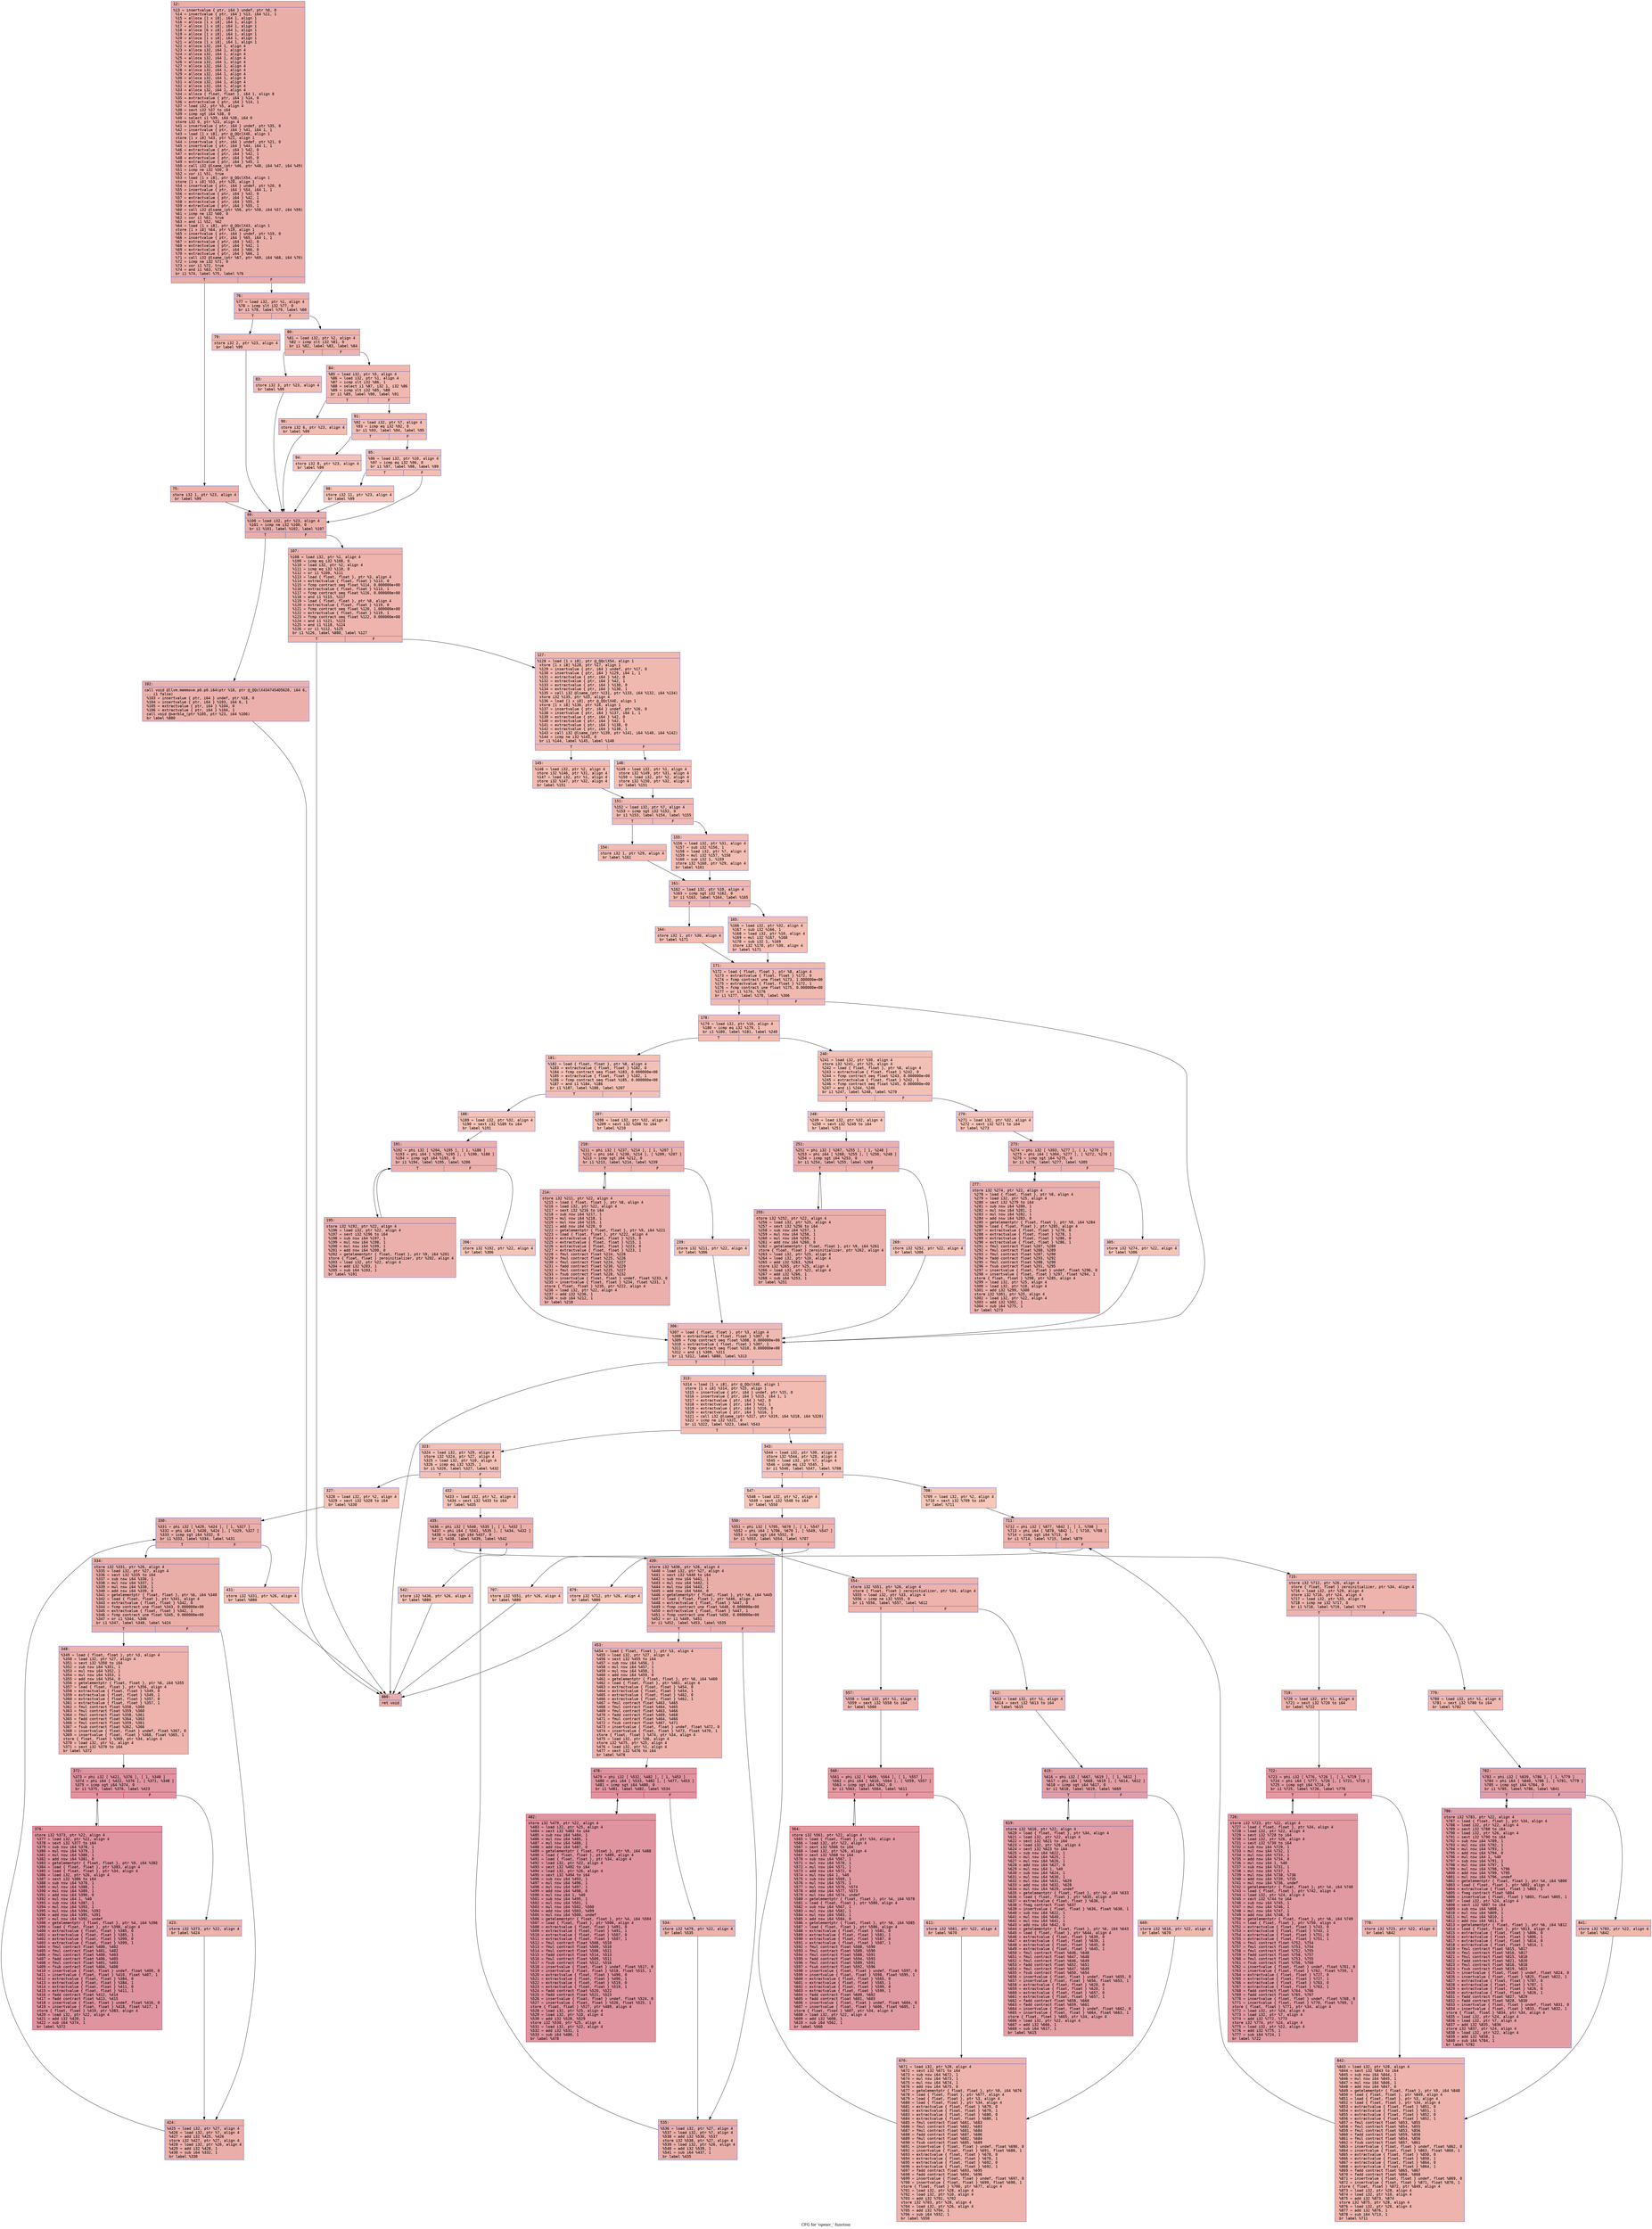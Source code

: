 digraph "CFG for 'cgemv_' function" {
	label="CFG for 'cgemv_' function";

	Node0x55ee0fafea40 [shape=record,color="#3d50c3ff", style=filled, fillcolor="#d0473d70" fontname="Courier",label="{12:\l|  %13 = insertvalue \{ ptr, i64 \} undef, ptr %0, 0\l  %14 = insertvalue \{ ptr, i64 \} %13, i64 %11, 1\l  %15 = alloca [1 x i8], i64 1, align 1\l  %16 = alloca [1 x i8], i64 1, align 1\l  %17 = alloca [1 x i8], i64 1, align 1\l  %18 = alloca [6 x i8], i64 1, align 1\l  %19 = alloca [1 x i8], i64 1, align 1\l  %20 = alloca [1 x i8], i64 1, align 1\l  %21 = alloca [1 x i8], i64 1, align 1\l  %22 = alloca i32, i64 1, align 4\l  %23 = alloca i32, i64 1, align 4\l  %24 = alloca i32, i64 1, align 4\l  %25 = alloca i32, i64 1, align 4\l  %26 = alloca i32, i64 1, align 4\l  %27 = alloca i32, i64 1, align 4\l  %28 = alloca i32, i64 1, align 4\l  %29 = alloca i32, i64 1, align 4\l  %30 = alloca i32, i64 1, align 4\l  %31 = alloca i32, i64 1, align 4\l  %32 = alloca i32, i64 1, align 4\l  %33 = alloca i32, i64 1, align 4\l  %34 = alloca \{ float, float \}, i64 1, align 8\l  %35 = extractvalue \{ ptr, i64 \} %14, 0\l  %36 = extractvalue \{ ptr, i64 \} %14, 1\l  %37 = load i32, ptr %5, align 4\l  %38 = sext i32 %37 to i64\l  %39 = icmp sgt i64 %38, 0\l  %40 = select i1 %39, i64 %38, i64 0\l  store i32 0, ptr %23, align 4\l  %41 = insertvalue \{ ptr, i64 \} undef, ptr %35, 0\l  %42 = insertvalue \{ ptr, i64 \} %41, i64 1, 1\l  %43 = load [1 x i8], ptr @_QQclX4E, align 1\l  store [1 x i8] %43, ptr %21, align 1\l  %44 = insertvalue \{ ptr, i64 \} undef, ptr %21, 0\l  %45 = insertvalue \{ ptr, i64 \} %44, i64 1, 1\l  %46 = extractvalue \{ ptr, i64 \} %42, 0\l  %47 = extractvalue \{ ptr, i64 \} %42, 1\l  %48 = extractvalue \{ ptr, i64 \} %45, 0\l  %49 = extractvalue \{ ptr, i64 \} %45, 1\l  %50 = call i32 @lsame_(ptr %46, ptr %48, i64 %47, i64 %49)\l  %51 = icmp ne i32 %50, 0\l  %52 = xor i1 %51, true\l  %53 = load [1 x i8], ptr @_QQclX54, align 1\l  store [1 x i8] %53, ptr %20, align 1\l  %54 = insertvalue \{ ptr, i64 \} undef, ptr %20, 0\l  %55 = insertvalue \{ ptr, i64 \} %54, i64 1, 1\l  %56 = extractvalue \{ ptr, i64 \} %42, 0\l  %57 = extractvalue \{ ptr, i64 \} %42, 1\l  %58 = extractvalue \{ ptr, i64 \} %55, 0\l  %59 = extractvalue \{ ptr, i64 \} %55, 1\l  %60 = call i32 @lsame_(ptr %56, ptr %58, i64 %57, i64 %59)\l  %61 = icmp ne i32 %60, 0\l  %62 = xor i1 %61, true\l  %63 = and i1 %52, %62\l  %64 = load [1 x i8], ptr @_QQclX43, align 1\l  store [1 x i8] %64, ptr %19, align 1\l  %65 = insertvalue \{ ptr, i64 \} undef, ptr %19, 0\l  %66 = insertvalue \{ ptr, i64 \} %65, i64 1, 1\l  %67 = extractvalue \{ ptr, i64 \} %42, 0\l  %68 = extractvalue \{ ptr, i64 \} %42, 1\l  %69 = extractvalue \{ ptr, i64 \} %66, 0\l  %70 = extractvalue \{ ptr, i64 \} %66, 1\l  %71 = call i32 @lsame_(ptr %67, ptr %69, i64 %68, i64 %70)\l  %72 = icmp ne i32 %71, 0\l  %73 = xor i1 %72, true\l  %74 = and i1 %63, %73\l  br i1 %74, label %75, label %76\l|{<s0>T|<s1>F}}"];
	Node0x55ee0fafea40:s0 -> Node0x55ee0fb01870[tooltip="12 -> 75\nProbability 50.00%" ];
	Node0x55ee0fafea40:s1 -> Node0x55ee0fb018c0[tooltip="12 -> 76\nProbability 50.00%" ];
	Node0x55ee0fb01870 [shape=record,color="#3d50c3ff", style=filled, fillcolor="#d6524470" fontname="Courier",label="{75:\l|  store i32 1, ptr %23, align 4\l  br label %99\l}"];
	Node0x55ee0fb01870 -> Node0x55ee0fb01a60[tooltip="75 -> 99\nProbability 100.00%" ];
	Node0x55ee0fb018c0 [shape=record,color="#3d50c3ff", style=filled, fillcolor="#d6524470" fontname="Courier",label="{76:\l|  %77 = load i32, ptr %1, align 4\l  %78 = icmp slt i32 %77, 0\l  br i1 %78, label %79, label %80\l|{<s0>T|<s1>F}}"];
	Node0x55ee0fb018c0:s0 -> Node0x55ee0fb01c30[tooltip="76 -> 79\nProbability 37.50%" ];
	Node0x55ee0fb018c0:s1 -> Node0x55ee0fb01c80[tooltip="76 -> 80\nProbability 62.50%" ];
	Node0x55ee0fb01c30 [shape=record,color="#3d50c3ff", style=filled, fillcolor="#de614d70" fontname="Courier",label="{79:\l|  store i32 2, ptr %23, align 4\l  br label %99\l}"];
	Node0x55ee0fb01c30 -> Node0x55ee0fb01a60[tooltip="79 -> 99\nProbability 100.00%" ];
	Node0x55ee0fb01c80 [shape=record,color="#3d50c3ff", style=filled, fillcolor="#d8564670" fontname="Courier",label="{80:\l|  %81 = load i32, ptr %2, align 4\l  %82 = icmp slt i32 %81, 0\l  br i1 %82, label %83, label %84\l|{<s0>T|<s1>F}}"];
	Node0x55ee0fb01c80:s0 -> Node0x55ee0fb01fa0[tooltip="80 -> 83\nProbability 37.50%" ];
	Node0x55ee0fb01c80:s1 -> Node0x55ee0fb01ff0[tooltip="80 -> 84\nProbability 62.50%" ];
	Node0x55ee0fb01fa0 [shape=record,color="#3d50c3ff", style=filled, fillcolor="#e1675170" fontname="Courier",label="{83:\l|  store i32 3, ptr %23, align 4\l  br label %99\l}"];
	Node0x55ee0fb01fa0 -> Node0x55ee0fb01a60[tooltip="83 -> 99\nProbability 100.00%" ];
	Node0x55ee0fb01ff0 [shape=record,color="#3d50c3ff", style=filled, fillcolor="#dc5d4a70" fontname="Courier",label="{84:\l|  %85 = load i32, ptr %5, align 4\l  %86 = load i32, ptr %1, align 4\l  %87 = icmp slt i32 %86, 1\l  %88 = select i1 %87, i32 1, i32 %86\l  %89 = icmp slt i32 %85, %88\l  br i1 %89, label %90, label %91\l|{<s0>T|<s1>F}}"];
	Node0x55ee0fb01ff0:s0 -> Node0x55ee0fb024d0[tooltip="84 -> 90\nProbability 50.00%" ];
	Node0x55ee0fb01ff0:s1 -> Node0x55ee0fb02520[tooltip="84 -> 91\nProbability 50.00%" ];
	Node0x55ee0fb024d0 [shape=record,color="#3d50c3ff", style=filled, fillcolor="#e1675170" fontname="Courier",label="{90:\l|  store i32 6, ptr %23, align 4\l  br label %99\l}"];
	Node0x55ee0fb024d0 -> Node0x55ee0fb01a60[tooltip="90 -> 99\nProbability 100.00%" ];
	Node0x55ee0fb02520 [shape=record,color="#3d50c3ff", style=filled, fillcolor="#e1675170" fontname="Courier",label="{91:\l|  %92 = load i32, ptr %7, align 4\l  %93 = icmp eq i32 %92, 0\l  br i1 %93, label %94, label %95\l|{<s0>T|<s1>F}}"];
	Node0x55ee0fb02520:s0 -> Node0x55ee0fb02840[tooltip="91 -> 94\nProbability 37.50%" ];
	Node0x55ee0fb02520:s1 -> Node0x55ee0fb02890[tooltip="91 -> 95\nProbability 62.50%" ];
	Node0x55ee0fb02840 [shape=record,color="#3d50c3ff", style=filled, fillcolor="#e8765c70" fontname="Courier",label="{94:\l|  store i32 8, ptr %23, align 4\l  br label %99\l}"];
	Node0x55ee0fb02840 -> Node0x55ee0fb01a60[tooltip="94 -> 99\nProbability 100.00%" ];
	Node0x55ee0fb02890 [shape=record,color="#3d50c3ff", style=filled, fillcolor="#e36c5570" fontname="Courier",label="{95:\l|  %96 = load i32, ptr %10, align 4\l  %97 = icmp eq i32 %96, 0\l  br i1 %97, label %98, label %99\l|{<s0>T|<s1>F}}"];
	Node0x55ee0fb02890:s0 -> Node0x55ee0faffe60[tooltip="95 -> 98\nProbability 37.50%" ];
	Node0x55ee0fb02890:s1 -> Node0x55ee0fb01a60[tooltip="95 -> 99\nProbability 62.50%" ];
	Node0x55ee0faffe60 [shape=record,color="#3d50c3ff", style=filled, fillcolor="#e97a5f70" fontname="Courier",label="{98:\l|  store i32 11, ptr %23, align 4\l  br label %99\l}"];
	Node0x55ee0faffe60 -> Node0x55ee0fb01a60[tooltip="98 -> 99\nProbability 100.00%" ];
	Node0x55ee0fb01a60 [shape=record,color="#3d50c3ff", style=filled, fillcolor="#d0473d70" fontname="Courier",label="{99:\l|  %100 = load i32, ptr %23, align 4\l  %101 = icmp ne i32 %100, 0\l  br i1 %101, label %102, label %107\l|{<s0>T|<s1>F}}"];
	Node0x55ee0fb01a60:s0 -> Node0x55ee0fb00180[tooltip="99 -> 102\nProbability 62.50%" ];
	Node0x55ee0fb01a60:s1 -> Node0x55ee0fb001d0[tooltip="99 -> 107\nProbability 37.50%" ];
	Node0x55ee0fb00180 [shape=record,color="#3d50c3ff", style=filled, fillcolor="#d24b4070" fontname="Courier",label="{102:\l|  call void @llvm.memmove.p0.p0.i64(ptr %18, ptr @_QQclX4347454D5620, i64 6,\l... i1 false)\l  %103 = insertvalue \{ ptr, i64 \} undef, ptr %18, 0\l  %104 = insertvalue \{ ptr, i64 \} %103, i64 6, 1\l  %105 = extractvalue \{ ptr, i64 \} %104, 0\l  %106 = extractvalue \{ ptr, i64 \} %104, 1\l  call void @xerbla_(ptr %105, ptr %23, i64 %106)\l  br label %880\l}"];
	Node0x55ee0fb00180 -> Node0x55ee0fb03c40[tooltip="102 -> 880\nProbability 100.00%" ];
	Node0x55ee0fb001d0 [shape=record,color="#3d50c3ff", style=filled, fillcolor="#d8564670" fontname="Courier",label="{107:\l|  %108 = load i32, ptr %1, align 4\l  %109 = icmp eq i32 %108, 0\l  %110 = load i32, ptr %2, align 4\l  %111 = icmp eq i32 %110, 0\l  %112 = or i1 %109, %111\l  %113 = load \{ float, float \}, ptr %3, align 4\l  %114 = extractvalue \{ float, float \} %113, 0\l  %115 = fcmp contract oeq float %114, 0.000000e+00\l  %116 = extractvalue \{ float, float \} %113, 1\l  %117 = fcmp contract oeq float %116, 0.000000e+00\l  %118 = and i1 %115, %117\l  %119 = load \{ float, float \}, ptr %8, align 4\l  %120 = extractvalue \{ float, float \} %119, 0\l  %121 = fcmp contract oeq float %120, 1.000000e+00\l  %122 = extractvalue \{ float, float \} %119, 1\l  %123 = fcmp contract oeq float %122, 0.000000e+00\l  %124 = and i1 %121, %123\l  %125 = and i1 %118, %124\l  %126 = or i1 %112, %125\l  br i1 %126, label %880, label %127\l|{<s0>T|<s1>F}}"];
	Node0x55ee0fb001d0:s0 -> Node0x55ee0fb03c40[tooltip="107 -> 880\nProbability 50.00%" ];
	Node0x55ee0fb001d0:s1 -> Node0x55ee0fb04770[tooltip="107 -> 127\nProbability 50.00%" ];
	Node0x55ee0fb04770 [shape=record,color="#3d50c3ff", style=filled, fillcolor="#de614d70" fontname="Courier",label="{127:\l|  %128 = load [1 x i8], ptr @_QQclX54, align 1\l  store [1 x i8] %128, ptr %17, align 1\l  %129 = insertvalue \{ ptr, i64 \} undef, ptr %17, 0\l  %130 = insertvalue \{ ptr, i64 \} %129, i64 1, 1\l  %131 = extractvalue \{ ptr, i64 \} %42, 0\l  %132 = extractvalue \{ ptr, i64 \} %42, 1\l  %133 = extractvalue \{ ptr, i64 \} %130, 0\l  %134 = extractvalue \{ ptr, i64 \} %130, 1\l  %135 = call i32 @lsame_(ptr %131, ptr %133, i64 %132, i64 %134)\l  store i32 %135, ptr %33, align 4\l  %136 = load [1 x i8], ptr @_QQclX4E, align 1\l  store [1 x i8] %136, ptr %16, align 1\l  %137 = insertvalue \{ ptr, i64 \} undef, ptr %16, 0\l  %138 = insertvalue \{ ptr, i64 \} %137, i64 1, 1\l  %139 = extractvalue \{ ptr, i64 \} %42, 0\l  %140 = extractvalue \{ ptr, i64 \} %42, 1\l  %141 = extractvalue \{ ptr, i64 \} %138, 0\l  %142 = extractvalue \{ ptr, i64 \} %138, 1\l  %143 = call i32 @lsame_(ptr %139, ptr %141, i64 %140, i64 %142)\l  %144 = icmp ne i32 %143, 0\l  br i1 %144, label %145, label %148\l|{<s0>T|<s1>F}}"];
	Node0x55ee0fb04770:s0 -> Node0x55ee0fb055c0[tooltip="127 -> 145\nProbability 62.50%" ];
	Node0x55ee0fb04770:s1 -> Node0x55ee0fb05610[tooltip="127 -> 148\nProbability 37.50%" ];
	Node0x55ee0fb055c0 [shape=record,color="#3d50c3ff", style=filled, fillcolor="#e1675170" fontname="Courier",label="{145:\l|  %146 = load i32, ptr %2, align 4\l  store i32 %146, ptr %31, align 4\l  %147 = load i32, ptr %1, align 4\l  store i32 %147, ptr %32, align 4\l  br label %151\l}"];
	Node0x55ee0fb055c0 -> Node0x55ee0fb05950[tooltip="145 -> 151\nProbability 100.00%" ];
	Node0x55ee0fb05610 [shape=record,color="#3d50c3ff", style=filled, fillcolor="#e36c5570" fontname="Courier",label="{148:\l|  %149 = load i32, ptr %1, align 4\l  store i32 %149, ptr %31, align 4\l  %150 = load i32, ptr %2, align 4\l  store i32 %150, ptr %32, align 4\l  br label %151\l}"];
	Node0x55ee0fb05610 -> Node0x55ee0fb05950[tooltip="148 -> 151\nProbability 100.00%" ];
	Node0x55ee0fb05950 [shape=record,color="#3d50c3ff", style=filled, fillcolor="#de614d70" fontname="Courier",label="{151:\l|  %152 = load i32, ptr %7, align 4\l  %153 = icmp sgt i32 %152, 0\l  br i1 %153, label %154, label %155\l|{<s0>T|<s1>F}}"];
	Node0x55ee0fb05950:s0 -> Node0x55ee0fb05dd0[tooltip="151 -> 154\nProbability 62.50%" ];
	Node0x55ee0fb05950:s1 -> Node0x55ee0fb05e20[tooltip="151 -> 155\nProbability 37.50%" ];
	Node0x55ee0fb05dd0 [shape=record,color="#3d50c3ff", style=filled, fillcolor="#e1675170" fontname="Courier",label="{154:\l|  store i32 1, ptr %29, align 4\l  br label %161\l}"];
	Node0x55ee0fb05dd0 -> Node0x55ee0fb05fc0[tooltip="154 -> 161\nProbability 100.00%" ];
	Node0x55ee0fb05e20 [shape=record,color="#3d50c3ff", style=filled, fillcolor="#e36c5570" fontname="Courier",label="{155:\l|  %156 = load i32, ptr %31, align 4\l  %157 = sub i32 %156, 1\l  %158 = load i32, ptr %7, align 4\l  %159 = mul i32 %157, %158\l  %160 = sub i32 1, %159\l  store i32 %160, ptr %29, align 4\l  br label %161\l}"];
	Node0x55ee0fb05e20 -> Node0x55ee0fb05fc0[tooltip="155 -> 161\nProbability 100.00%" ];
	Node0x55ee0fb05fc0 [shape=record,color="#3d50c3ff", style=filled, fillcolor="#de614d70" fontname="Courier",label="{161:\l|  %162 = load i32, ptr %10, align 4\l  %163 = icmp sgt i32 %162, 0\l  br i1 %163, label %164, label %165\l|{<s0>T|<s1>F}}"];
	Node0x55ee0fb05fc0:s0 -> Node0x55ee0fb06550[tooltip="161 -> 164\nProbability 62.50%" ];
	Node0x55ee0fb05fc0:s1 -> Node0x55ee0fb065a0[tooltip="161 -> 165\nProbability 37.50%" ];
	Node0x55ee0fb06550 [shape=record,color="#3d50c3ff", style=filled, fillcolor="#e1675170" fontname="Courier",label="{164:\l|  store i32 1, ptr %30, align 4\l  br label %171\l}"];
	Node0x55ee0fb06550 -> Node0x55ee0fb06740[tooltip="164 -> 171\nProbability 100.00%" ];
	Node0x55ee0fb065a0 [shape=record,color="#3d50c3ff", style=filled, fillcolor="#e36c5570" fontname="Courier",label="{165:\l|  %166 = load i32, ptr %32, align 4\l  %167 = sub i32 %166, 1\l  %168 = load i32, ptr %10, align 4\l  %169 = mul i32 %167, %168\l  %170 = sub i32 1, %169\l  store i32 %170, ptr %30, align 4\l  br label %171\l}"];
	Node0x55ee0fb065a0 -> Node0x55ee0fb06740[tooltip="165 -> 171\nProbability 100.00%" ];
	Node0x55ee0fb06740 [shape=record,color="#3d50c3ff", style=filled, fillcolor="#de614d70" fontname="Courier",label="{171:\l|  %172 = load \{ float, float \}, ptr %8, align 4\l  %173 = extractvalue \{ float, float \} %172, 0\l  %174 = fcmp contract une float %173, 1.000000e+00\l  %175 = extractvalue \{ float, float \} %172, 1\l  %176 = fcmp contract une float %175, 0.000000e+00\l  %177 = or i1 %174, %176\l  br i1 %177, label %178, label %306\l|{<s0>T|<s1>F}}"];
	Node0x55ee0fb06740:s0 -> Node0x55ee0fb06f10[tooltip="171 -> 178\nProbability 50.00%" ];
	Node0x55ee0fb06740:s1 -> Node0x55ee0fb06f60[tooltip="171 -> 306\nProbability 50.00%" ];
	Node0x55ee0fb06f10 [shape=record,color="#3d50c3ff", style=filled, fillcolor="#e1675170" fontname="Courier",label="{178:\l|  %179 = load i32, ptr %10, align 4\l  %180 = icmp eq i32 %179, 1\l  br i1 %180, label %181, label %240\l|{<s0>T|<s1>F}}"];
	Node0x55ee0fb06f10:s0 -> Node0x55ee0fb07170[tooltip="178 -> 181\nProbability 50.00%" ];
	Node0x55ee0fb06f10:s1 -> Node0x55ee0fb071c0[tooltip="178 -> 240\nProbability 50.00%" ];
	Node0x55ee0fb07170 [shape=record,color="#3d50c3ff", style=filled, fillcolor="#e5705870" fontname="Courier",label="{181:\l|  %182 = load \{ float, float \}, ptr %8, align 4\l  %183 = extractvalue \{ float, float \} %182, 0\l  %184 = fcmp contract oeq float %183, 0.000000e+00\l  %185 = extractvalue \{ float, float \} %182, 1\l  %186 = fcmp contract oeq float %185, 0.000000e+00\l  %187 = and i1 %184, %186\l  br i1 %187, label %188, label %207\l|{<s0>T|<s1>F}}"];
	Node0x55ee0fb07170:s0 -> Node0x55ee0fb07610[tooltip="181 -> 188\nProbability 50.00%" ];
	Node0x55ee0fb07170:s1 -> Node0x55ee0fb07660[tooltip="181 -> 207\nProbability 50.00%" ];
	Node0x55ee0fb07610 [shape=record,color="#3d50c3ff", style=filled, fillcolor="#e97a5f70" fontname="Courier",label="{188:\l|  %189 = load i32, ptr %32, align 4\l  %190 = sext i32 %189 to i64\l  br label %191\l}"];
	Node0x55ee0fb07610 -> Node0x55ee0fb07850[tooltip="188 -> 191\nProbability 100.00%" ];
	Node0x55ee0fb07850 [shape=record,color="#3d50c3ff", style=filled, fillcolor="#d24b4070" fontname="Courier",label="{191:\l|  %192 = phi i32 [ %204, %195 ], [ 1, %188 ]\l  %193 = phi i64 [ %205, %195 ], [ %190, %188 ]\l  %194 = icmp sgt i64 %193, 0\l  br i1 %194, label %195, label %206\l|{<s0>T|<s1>F}}"];
	Node0x55ee0fb07850:s0 -> Node0x55ee0fb02aa0[tooltip="191 -> 195\nProbability 96.88%" ];
	Node0x55ee0fb07850:s1 -> Node0x55ee0fb02d00[tooltip="191 -> 206\nProbability 3.12%" ];
	Node0x55ee0fb02aa0 [shape=record,color="#3d50c3ff", style=filled, fillcolor="#d24b4070" fontname="Courier",label="{195:\l|  store i32 %192, ptr %22, align 4\l  %196 = load i32, ptr %22, align 4\l  %197 = sext i32 %196 to i64\l  %198 = sub nsw i64 %197, 1\l  %199 = mul nsw i64 %198, 1\l  %200 = mul nsw i64 %199, 1\l  %201 = add nsw i64 %200, 0\l  %202 = getelementptr \{ float, float \}, ptr %9, i64 %201\l  store \{ float, float \} zeroinitializer, ptr %202, align 4\l  %203 = load i32, ptr %22, align 4\l  %204 = add i32 %203, 1\l  %205 = sub i64 %193, 1\l  br label %191\l}"];
	Node0x55ee0fb02aa0 -> Node0x55ee0fb07850[tooltip="195 -> 191\nProbability 100.00%" ];
	Node0x55ee0fb02d00 [shape=record,color="#3d50c3ff", style=filled, fillcolor="#e97a5f70" fontname="Courier",label="{206:\l|  store i32 %192, ptr %22, align 4\l  br label %306\l}"];
	Node0x55ee0fb02d00 -> Node0x55ee0fb06f60[tooltip="206 -> 306\nProbability 100.00%" ];
	Node0x55ee0fb07660 [shape=record,color="#3d50c3ff", style=filled, fillcolor="#e97a5f70" fontname="Courier",label="{207:\l|  %208 = load i32, ptr %32, align 4\l  %209 = sext i32 %208 to i64\l  br label %210\l}"];
	Node0x55ee0fb07660 -> Node0x55ee0fb03720[tooltip="207 -> 210\nProbability 100.00%" ];
	Node0x55ee0fb03720 [shape=record,color="#3d50c3ff", style=filled, fillcolor="#d24b4070" fontname="Courier",label="{210:\l|  %211 = phi i32 [ %237, %214 ], [ 1, %207 ]\l  %212 = phi i64 [ %238, %214 ], [ %209, %207 ]\l  %213 = icmp sgt i64 %212, 0\l  br i1 %213, label %214, label %239\l|{<s0>T|<s1>F}}"];
	Node0x55ee0fb03720:s0 -> Node0x55ee0fb037e0[tooltip="210 -> 214\nProbability 96.88%" ];
	Node0x55ee0fb03720:s1 -> Node0x55ee0fb03a40[tooltip="210 -> 239\nProbability 3.12%" ];
	Node0x55ee0fb037e0 [shape=record,color="#3d50c3ff", style=filled, fillcolor="#d24b4070" fontname="Courier",label="{214:\l|  store i32 %211, ptr %22, align 4\l  %215 = load \{ float, float \}, ptr %8, align 4\l  %216 = load i32, ptr %22, align 4\l  %217 = sext i32 %216 to i64\l  %218 = sub nsw i64 %217, 1\l  %219 = mul nsw i64 %218, 1\l  %220 = mul nsw i64 %219, 1\l  %221 = add nsw i64 %220, 0\l  %222 = getelementptr \{ float, float \}, ptr %9, i64 %221\l  %223 = load \{ float, float \}, ptr %222, align 4\l  %224 = extractvalue \{ float, float \} %215, 0\l  %225 = extractvalue \{ float, float \} %215, 1\l  %226 = extractvalue \{ float, float \} %223, 0\l  %227 = extractvalue \{ float, float \} %223, 1\l  %228 = fmul contract float %224, %226\l  %229 = fmul contract float %225, %226\l  %230 = fmul contract float %224, %227\l  %231 = fadd contract float %230, %229\l  %232 = fmul contract float %225, %227\l  %233 = fsub contract float %228, %232\l  %234 = insertvalue \{ float, float \} undef, float %233, 0\l  %235 = insertvalue \{ float, float \} %234, float %231, 1\l  store \{ float, float \} %235, ptr %222, align 4\l  %236 = load i32, ptr %22, align 4\l  %237 = add i32 %236, 1\l  %238 = sub i64 %212, 1\l  br label %210\l}"];
	Node0x55ee0fb037e0 -> Node0x55ee0fb03720[tooltip="214 -> 210\nProbability 100.00%" ];
	Node0x55ee0fb03a40 [shape=record,color="#3d50c3ff", style=filled, fillcolor="#e97a5f70" fontname="Courier",label="{239:\l|  store i32 %211, ptr %22, align 4\l  br label %306\l}"];
	Node0x55ee0fb03a40 -> Node0x55ee0fb06f60[tooltip="239 -> 306\nProbability 100.00%" ];
	Node0x55ee0fb071c0 [shape=record,color="#3d50c3ff", style=filled, fillcolor="#e5705870" fontname="Courier",label="{240:\l|  %241 = load i32, ptr %30, align 4\l  store i32 %241, ptr %25, align 4\l  %242 = load \{ float, float \}, ptr %8, align 4\l  %243 = extractvalue \{ float, float \} %242, 0\l  %244 = fcmp contract oeq float %243, 0.000000e+00\l  %245 = extractvalue \{ float, float \} %242, 1\l  %246 = fcmp contract oeq float %245, 0.000000e+00\l  %247 = and i1 %244, %246\l  br i1 %247, label %248, label %270\l|{<s0>T|<s1>F}}"];
	Node0x55ee0fb071c0:s0 -> Node0x55ee0fb0ae70[tooltip="240 -> 248\nProbability 50.00%" ];
	Node0x55ee0fb071c0:s1 -> Node0x55ee0fb0aec0[tooltip="240 -> 270\nProbability 50.00%" ];
	Node0x55ee0fb0ae70 [shape=record,color="#3d50c3ff", style=filled, fillcolor="#e97a5f70" fontname="Courier",label="{248:\l|  %249 = load i32, ptr %32, align 4\l  %250 = sext i32 %249 to i64\l  br label %251\l}"];
	Node0x55ee0fb0ae70 -> Node0x55ee0fb0b0b0[tooltip="248 -> 251\nProbability 100.00%" ];
	Node0x55ee0fb0b0b0 [shape=record,color="#3d50c3ff", style=filled, fillcolor="#d24b4070" fontname="Courier",label="{251:\l|  %252 = phi i32 [ %267, %255 ], [ 1, %248 ]\l  %253 = phi i64 [ %268, %255 ], [ %250, %248 ]\l  %254 = icmp sgt i64 %253, 0\l  br i1 %254, label %255, label %269\l|{<s0>T|<s1>F}}"];
	Node0x55ee0fb0b0b0:s0 -> Node0x55ee0fb0b170[tooltip="251 -> 255\nProbability 96.88%" ];
	Node0x55ee0fb0b0b0:s1 -> Node0x55ee0fb0b3d0[tooltip="251 -> 269\nProbability 3.12%" ];
	Node0x55ee0fb0b170 [shape=record,color="#3d50c3ff", style=filled, fillcolor="#d24b4070" fontname="Courier",label="{255:\l|  store i32 %252, ptr %22, align 4\l  %256 = load i32, ptr %25, align 4\l  %257 = sext i32 %256 to i64\l  %258 = sub nsw i64 %257, 1\l  %259 = mul nsw i64 %258, 1\l  %260 = mul nsw i64 %259, 1\l  %261 = add nsw i64 %260, 0\l  %262 = getelementptr \{ float, float \}, ptr %9, i64 %261\l  store \{ float, float \} zeroinitializer, ptr %262, align 4\l  %263 = load i32, ptr %25, align 4\l  %264 = load i32, ptr %10, align 4\l  %265 = add i32 %263, %264\l  store i32 %265, ptr %25, align 4\l  %266 = load i32, ptr %22, align 4\l  %267 = add i32 %266, 1\l  %268 = sub i64 %253, 1\l  br label %251\l}"];
	Node0x55ee0fb0b170 -> Node0x55ee0fb0b0b0[tooltip="255 -> 251\nProbability 100.00%" ];
	Node0x55ee0fb0b3d0 [shape=record,color="#3d50c3ff", style=filled, fillcolor="#e97a5f70" fontname="Courier",label="{269:\l|  store i32 %252, ptr %22, align 4\l  br label %306\l}"];
	Node0x55ee0fb0b3d0 -> Node0x55ee0fb06f60[tooltip="269 -> 306\nProbability 100.00%" ];
	Node0x55ee0fb0aec0 [shape=record,color="#3d50c3ff", style=filled, fillcolor="#e97a5f70" fontname="Courier",label="{270:\l|  %271 = load i32, ptr %32, align 4\l  %272 = sext i32 %271 to i64\l  br label %273\l}"];
	Node0x55ee0fb0aec0 -> Node0x55ee0fb0c020[tooltip="270 -> 273\nProbability 100.00%" ];
	Node0x55ee0fb0c020 [shape=record,color="#3d50c3ff", style=filled, fillcolor="#d24b4070" fontname="Courier",label="{273:\l|  %274 = phi i32 [ %303, %277 ], [ 1, %270 ]\l  %275 = phi i64 [ %304, %277 ], [ %272, %270 ]\l  %276 = icmp sgt i64 %275, 0\l  br i1 %276, label %277, label %305\l|{<s0>T|<s1>F}}"];
	Node0x55ee0fb0c020:s0 -> Node0x55ee0fb0c0e0[tooltip="273 -> 277\nProbability 96.88%" ];
	Node0x55ee0fb0c020:s1 -> Node0x55ee0fb0c340[tooltip="273 -> 305\nProbability 3.12%" ];
	Node0x55ee0fb0c0e0 [shape=record,color="#3d50c3ff", style=filled, fillcolor="#d24b4070" fontname="Courier",label="{277:\l|  store i32 %274, ptr %22, align 4\l  %278 = load \{ float, float \}, ptr %8, align 4\l  %279 = load i32, ptr %25, align 4\l  %280 = sext i32 %279 to i64\l  %281 = sub nsw i64 %280, 1\l  %282 = mul nsw i64 %281, 1\l  %283 = mul nsw i64 %282, 1\l  %284 = add nsw i64 %283, 0\l  %285 = getelementptr \{ float, float \}, ptr %9, i64 %284\l  %286 = load \{ float, float \}, ptr %285, align 4\l  %287 = extractvalue \{ float, float \} %278, 0\l  %288 = extractvalue \{ float, float \} %278, 1\l  %289 = extractvalue \{ float, float \} %286, 0\l  %290 = extractvalue \{ float, float \} %286, 1\l  %291 = fmul contract float %287, %289\l  %292 = fmul contract float %288, %289\l  %293 = fmul contract float %287, %290\l  %294 = fadd contract float %293, %292\l  %295 = fmul contract float %288, %290\l  %296 = fsub contract float %291, %295\l  %297 = insertvalue \{ float, float \} undef, float %296, 0\l  %298 = insertvalue \{ float, float \} %297, float %294, 1\l  store \{ float, float \} %298, ptr %285, align 4\l  %299 = load i32, ptr %25, align 4\l  %300 = load i32, ptr %10, align 4\l  %301 = add i32 %299, %300\l  store i32 %301, ptr %25, align 4\l  %302 = load i32, ptr %22, align 4\l  %303 = add i32 %302, 1\l  %304 = sub i64 %275, 1\l  br label %273\l}"];
	Node0x55ee0fb0c0e0 -> Node0x55ee0fb0c020[tooltip="277 -> 273\nProbability 100.00%" ];
	Node0x55ee0fb0c340 [shape=record,color="#3d50c3ff", style=filled, fillcolor="#e97a5f70" fontname="Courier",label="{305:\l|  store i32 %274, ptr %22, align 4\l  br label %306\l}"];
	Node0x55ee0fb0c340 -> Node0x55ee0fb06f60[tooltip="305 -> 306\nProbability 100.00%" ];
	Node0x55ee0fb06f60 [shape=record,color="#3d50c3ff", style=filled, fillcolor="#de614d70" fontname="Courier",label="{306:\l|  %307 = load \{ float, float \}, ptr %3, align 4\l  %308 = extractvalue \{ float, float \} %307, 0\l  %309 = fcmp contract oeq float %308, 0.000000e+00\l  %310 = extractvalue \{ float, float \} %307, 1\l  %311 = fcmp contract oeq float %310, 0.000000e+00\l  %312 = and i1 %309, %311\l  br i1 %312, label %880, label %313\l|{<s0>T|<s1>F}}"];
	Node0x55ee0fb06f60:s0 -> Node0x55ee0fb03c40[tooltip="306 -> 880\nProbability 50.00%" ];
	Node0x55ee0fb06f60:s1 -> Node0x55ee0fb0d9f0[tooltip="306 -> 313\nProbability 50.00%" ];
	Node0x55ee0fb0d9f0 [shape=record,color="#3d50c3ff", style=filled, fillcolor="#e1675170" fontname="Courier",label="{313:\l|  %314 = load [1 x i8], ptr @_QQclX4E, align 1\l  store [1 x i8] %314, ptr %15, align 1\l  %315 = insertvalue \{ ptr, i64 \} undef, ptr %15, 0\l  %316 = insertvalue \{ ptr, i64 \} %315, i64 1, 1\l  %317 = extractvalue \{ ptr, i64 \} %42, 0\l  %318 = extractvalue \{ ptr, i64 \} %42, 1\l  %319 = extractvalue \{ ptr, i64 \} %316, 0\l  %320 = extractvalue \{ ptr, i64 \} %316, 1\l  %321 = call i32 @lsame_(ptr %317, ptr %319, i64 %318, i64 %320)\l  %322 = icmp ne i32 %321, 0\l  br i1 %322, label %323, label %543\l|{<s0>T|<s1>F}}"];
	Node0x55ee0fb0d9f0:s0 -> Node0x55ee0fb0e190[tooltip="313 -> 323\nProbability 62.50%" ];
	Node0x55ee0fb0d9f0:s1 -> Node0x55ee0fb0e1e0[tooltip="313 -> 543\nProbability 37.50%" ];
	Node0x55ee0fb0e190 [shape=record,color="#3d50c3ff", style=filled, fillcolor="#e5705870" fontname="Courier",label="{323:\l|  %324 = load i32, ptr %29, align 4\l  store i32 %324, ptr %27, align 4\l  %325 = load i32, ptr %10, align 4\l  %326 = icmp eq i32 %325, 1\l  br i1 %326, label %327, label %432\l|{<s0>T|<s1>F}}"];
	Node0x55ee0fb0e190:s0 -> Node0x55ee0fb0e510[tooltip="323 -> 327\nProbability 50.00%" ];
	Node0x55ee0fb0e190:s1 -> Node0x55ee0fb0e560[tooltip="323 -> 432\nProbability 50.00%" ];
	Node0x55ee0fb0e510 [shape=record,color="#3d50c3ff", style=filled, fillcolor="#e8765c70" fontname="Courier",label="{327:\l|  %328 = load i32, ptr %2, align 4\l  %329 = sext i32 %328 to i64\l  br label %330\l}"];
	Node0x55ee0fb0e510 -> Node0x55ee0fb1a8b0[tooltip="327 -> 330\nProbability 100.00%" ];
	Node0x55ee0fb1a8b0 [shape=record,color="#3d50c3ff", style=filled, fillcolor="#d0473d70" fontname="Courier",label="{330:\l|  %331 = phi i32 [ %429, %424 ], [ 1, %327 ]\l  %332 = phi i64 [ %430, %424 ], [ %329, %327 ]\l  %333 = icmp sgt i64 %332, 0\l  br i1 %333, label %334, label %431\l|{<s0>T|<s1>F}}"];
	Node0x55ee0fb1a8b0:s0 -> Node0x55ee0fb1abd0[tooltip="330 -> 334\nProbability 96.88%" ];
	Node0x55ee0fb1a8b0:s1 -> Node0x55ee0fb1ac20[tooltip="330 -> 431\nProbability 3.12%" ];
	Node0x55ee0fb1abd0 [shape=record,color="#3d50c3ff", style=filled, fillcolor="#d0473d70" fontname="Courier",label="{334:\l|  store i32 %331, ptr %26, align 4\l  %335 = load i32, ptr %27, align 4\l  %336 = sext i32 %335 to i64\l  %337 = sub nsw i64 %336, 1\l  %338 = mul nsw i64 %337, 1\l  %339 = mul nsw i64 %338, 1\l  %340 = add nsw i64 %339, 0\l  %341 = getelementptr \{ float, float \}, ptr %6, i64 %340\l  %342 = load \{ float, float \}, ptr %341, align 4\l  %343 = extractvalue \{ float, float \} %342, 0\l  %344 = fcmp contract une float %343, 0.000000e+00\l  %345 = extractvalue \{ float, float \} %342, 1\l  %346 = fcmp contract une float %345, 0.000000e+00\l  %347 = or i1 %344, %346\l  br i1 %347, label %348, label %424\l|{<s0>T|<s1>F}}"];
	Node0x55ee0fb1abd0:s0 -> Node0x55ee0fb1b4e0[tooltip="334 -> 348\nProbability 50.00%" ];
	Node0x55ee0fb1abd0:s1 -> Node0x55ee0fb1a970[tooltip="334 -> 424\nProbability 50.00%" ];
	Node0x55ee0fb1b4e0 [shape=record,color="#3d50c3ff", style=filled, fillcolor="#d6524470" fontname="Courier",label="{348:\l|  %349 = load \{ float, float \}, ptr %3, align 4\l  %350 = load i32, ptr %27, align 4\l  %351 = sext i32 %350 to i64\l  %352 = sub nsw i64 %351, 1\l  %353 = mul nsw i64 %352, 1\l  %354 = mul nsw i64 %353, 1\l  %355 = add nsw i64 %354, 0\l  %356 = getelementptr \{ float, float \}, ptr %6, i64 %355\l  %357 = load \{ float, float \}, ptr %356, align 4\l  %358 = extractvalue \{ float, float \} %349, 0\l  %359 = extractvalue \{ float, float \} %349, 1\l  %360 = extractvalue \{ float, float \} %357, 0\l  %361 = extractvalue \{ float, float \} %357, 1\l  %362 = fmul contract float %358, %360\l  %363 = fmul contract float %359, %360\l  %364 = fmul contract float %358, %361\l  %365 = fadd contract float %364, %363\l  %366 = fmul contract float %359, %361\l  %367 = fsub contract float %362, %366\l  %368 = insertvalue \{ float, float \} undef, float %367, 0\l  %369 = insertvalue \{ float, float \} %368, float %365, 1\l  store \{ float, float \} %369, ptr %34, align 4\l  %370 = load i32, ptr %1, align 4\l  %371 = sext i32 %370 to i64\l  br label %372\l}"];
	Node0x55ee0fb1b4e0 -> Node0x55ee0fb1c340[tooltip="348 -> 372\nProbability 100.00%" ];
	Node0x55ee0fb1c340 [shape=record,color="#b70d28ff", style=filled, fillcolor="#b70d2870" fontname="Courier",label="{372:\l|  %373 = phi i32 [ %421, %376 ], [ 1, %348 ]\l  %374 = phi i64 [ %422, %376 ], [ %371, %348 ]\l  %375 = icmp sgt i64 %374, 0\l  br i1 %375, label %376, label %423\l|{<s0>T|<s1>F}}"];
	Node0x55ee0fb1c340:s0 -> Node0x55ee0fb1c400[tooltip="372 -> 376\nProbability 96.88%" ];
	Node0x55ee0fb1c340:s1 -> Node0x55ee0fb1c690[tooltip="372 -> 423\nProbability 3.12%" ];
	Node0x55ee0fb1c400 [shape=record,color="#b70d28ff", style=filled, fillcolor="#b70d2870" fontname="Courier",label="{376:\l|  store i32 %373, ptr %22, align 4\l  %377 = load i32, ptr %22, align 4\l  %378 = sext i32 %377 to i64\l  %379 = sub nsw i64 %378, 1\l  %380 = mul nsw i64 %379, 1\l  %381 = mul nsw i64 %380, 1\l  %382 = add nsw i64 %381, 0\l  %383 = getelementptr \{ float, float \}, ptr %9, i64 %382\l  %384 = load \{ float, float \}, ptr %383, align 4\l  %385 = load \{ float, float \}, ptr %34, align 4\l  %386 = load i32, ptr %26, align 4\l  %387 = sext i32 %386 to i64\l  %388 = sub nsw i64 %378, 1\l  %389 = mul nsw i64 %388, 1\l  %390 = mul nsw i64 %389, 1\l  %391 = add nsw i64 %390, 0\l  %392 = mul nsw i64 1, %40\l  %393 = sub nsw i64 %387, 1\l  %394 = mul nsw i64 %393, 1\l  %395 = mul nsw i64 %394, %392\l  %396 = add nsw i64 %395, %391\l  %397 = mul nsw i64 %392, undef\l  %398 = getelementptr \{ float, float \}, ptr %4, i64 %396\l  %399 = load \{ float, float \}, ptr %398, align 4\l  %400 = extractvalue \{ float, float \} %385, 0\l  %401 = extractvalue \{ float, float \} %385, 1\l  %402 = extractvalue \{ float, float \} %399, 0\l  %403 = extractvalue \{ float, float \} %399, 1\l  %404 = fmul contract float %400, %402\l  %405 = fmul contract float %401, %402\l  %406 = fmul contract float %400, %403\l  %407 = fadd contract float %406, %405\l  %408 = fmul contract float %401, %403\l  %409 = fsub contract float %404, %408\l  %410 = insertvalue \{ float, float \} undef, float %409, 0\l  %411 = insertvalue \{ float, float \} %410, float %407, 1\l  %412 = extractvalue \{ float, float \} %384, 0\l  %413 = extractvalue \{ float, float \} %384, 1\l  %414 = extractvalue \{ float, float \} %411, 0\l  %415 = extractvalue \{ float, float \} %411, 1\l  %416 = fadd contract float %412, %414\l  %417 = fadd contract float %413, %415\l  %418 = insertvalue \{ float, float \} undef, float %416, 0\l  %419 = insertvalue \{ float, float \} %418, float %417, 1\l  store \{ float, float \} %419, ptr %383, align 4\l  %420 = load i32, ptr %22, align 4\l  %421 = add i32 %420, 1\l  %422 = sub i64 %374, 1\l  br label %372\l}"];
	Node0x55ee0fb1c400 -> Node0x55ee0fb1c340[tooltip="376 -> 372\nProbability 100.00%" ];
	Node0x55ee0fb1c690 [shape=record,color="#3d50c3ff", style=filled, fillcolor="#d6524470" fontname="Courier",label="{423:\l|  store i32 %373, ptr %22, align 4\l  br label %424\l}"];
	Node0x55ee0fb1c690 -> Node0x55ee0fb1a970[tooltip="423 -> 424\nProbability 100.00%" ];
	Node0x55ee0fb1a970 [shape=record,color="#3d50c3ff", style=filled, fillcolor="#d0473d70" fontname="Courier",label="{424:\l|  %425 = load i32, ptr %27, align 4\l  %426 = load i32, ptr %7, align 4\l  %427 = add i32 %425, %426\l  store i32 %427, ptr %27, align 4\l  %428 = load i32, ptr %26, align 4\l  %429 = add i32 %428, 1\l  %430 = sub i64 %332, 1\l  br label %330\l}"];
	Node0x55ee0fb1a970 -> Node0x55ee0fb1a8b0[tooltip="424 -> 330\nProbability 100.00%" ];
	Node0x55ee0fb1ac20 [shape=record,color="#3d50c3ff", style=filled, fillcolor="#e8765c70" fontname="Courier",label="{431:\l|  store i32 %331, ptr %26, align 4\l  br label %880\l}"];
	Node0x55ee0fb1ac20 -> Node0x55ee0fb03c40[tooltip="431 -> 880\nProbability 100.00%" ];
	Node0x55ee0fb0e560 [shape=record,color="#3d50c3ff", style=filled, fillcolor="#e8765c70" fontname="Courier",label="{432:\l|  %433 = load i32, ptr %2, align 4\l  %434 = sext i32 %433 to i64\l  br label %435\l}"];
	Node0x55ee0fb0e560 -> Node0x55ee0fb09780[tooltip="432 -> 435\nProbability 100.00%" ];
	Node0x55ee0fb09780 [shape=record,color="#3d50c3ff", style=filled, fillcolor="#d0473d70" fontname="Courier",label="{435:\l|  %436 = phi i32 [ %540, %535 ], [ 1, %432 ]\l  %437 = phi i64 [ %541, %535 ], [ %434, %432 ]\l  %438 = icmp sgt i64 %437, 0\l  br i1 %438, label %439, label %542\l|{<s0>T|<s1>F}}"];
	Node0x55ee0fb09780:s0 -> Node0x55ee0fb20dc0[tooltip="435 -> 439\nProbability 96.88%" ];
	Node0x55ee0fb09780:s1 -> Node0x55ee0fb20e10[tooltip="435 -> 542\nProbability 3.12%" ];
	Node0x55ee0fb20dc0 [shape=record,color="#3d50c3ff", style=filled, fillcolor="#d0473d70" fontname="Courier",label="{439:\l|  store i32 %436, ptr %26, align 4\l  %440 = load i32, ptr %27, align 4\l  %441 = sext i32 %440 to i64\l  %442 = sub nsw i64 %441, 1\l  %443 = mul nsw i64 %442, 1\l  %444 = mul nsw i64 %443, 1\l  %445 = add nsw i64 %444, 0\l  %446 = getelementptr \{ float, float \}, ptr %6, i64 %445\l  %447 = load \{ float, float \}, ptr %446, align 4\l  %448 = extractvalue \{ float, float \} %447, 0\l  %449 = fcmp contract une float %448, 0.000000e+00\l  %450 = extractvalue \{ float, float \} %447, 1\l  %451 = fcmp contract une float %450, 0.000000e+00\l  %452 = or i1 %449, %451\l  br i1 %452, label %453, label %535\l|{<s0>T|<s1>F}}"];
	Node0x55ee0fb20dc0:s0 -> Node0x55ee0fb216d0[tooltip="439 -> 453\nProbability 50.00%" ];
	Node0x55ee0fb20dc0:s1 -> Node0x55ee0fb09840[tooltip="439 -> 535\nProbability 50.00%" ];
	Node0x55ee0fb216d0 [shape=record,color="#3d50c3ff", style=filled, fillcolor="#d6524470" fontname="Courier",label="{453:\l|  %454 = load \{ float, float \}, ptr %3, align 4\l  %455 = load i32, ptr %27, align 4\l  %456 = sext i32 %455 to i64\l  %457 = sub nsw i64 %456, 1\l  %458 = mul nsw i64 %457, 1\l  %459 = mul nsw i64 %458, 1\l  %460 = add nsw i64 %459, 0\l  %461 = getelementptr \{ float, float \}, ptr %6, i64 %460\l  %462 = load \{ float, float \}, ptr %461, align 4\l  %463 = extractvalue \{ float, float \} %454, 0\l  %464 = extractvalue \{ float, float \} %454, 1\l  %465 = extractvalue \{ float, float \} %462, 0\l  %466 = extractvalue \{ float, float \} %462, 1\l  %467 = fmul contract float %463, %465\l  %468 = fmul contract float %464, %465\l  %469 = fmul contract float %463, %466\l  %470 = fadd contract float %469, %468\l  %471 = fmul contract float %464, %466\l  %472 = fsub contract float %467, %471\l  %473 = insertvalue \{ float, float \} undef, float %472, 0\l  %474 = insertvalue \{ float, float \} %473, float %470, 1\l  store \{ float, float \} %474, ptr %34, align 4\l  %475 = load i32, ptr %30, align 4\l  store i32 %475, ptr %25, align 4\l  %476 = load i32, ptr %1, align 4\l  %477 = sext i32 %476 to i64\l  br label %478\l}"];
	Node0x55ee0fb216d0 -> Node0x55ee0fb22650[tooltip="453 -> 478\nProbability 100.00%" ];
	Node0x55ee0fb22650 [shape=record,color="#b70d28ff", style=filled, fillcolor="#b70d2870" fontname="Courier",label="{478:\l|  %479 = phi i32 [ %532, %482 ], [ 1, %453 ]\l  %480 = phi i64 [ %533, %482 ], [ %477, %453 ]\l  %481 = icmp sgt i64 %480, 0\l  br i1 %481, label %482, label %534\l|{<s0>T|<s1>F}}"];
	Node0x55ee0fb22650:s0 -> Node0x55ee0fb22710[tooltip="478 -> 482\nProbability 96.88%" ];
	Node0x55ee0fb22650:s1 -> Node0x55ee0fb22970[tooltip="478 -> 534\nProbability 3.12%" ];
	Node0x55ee0fb22710 [shape=record,color="#b70d28ff", style=filled, fillcolor="#b70d2870" fontname="Courier",label="{482:\l|  store i32 %479, ptr %22, align 4\l  %483 = load i32, ptr %25, align 4\l  %484 = sext i32 %483 to i64\l  %485 = sub nsw i64 %484, 1\l  %486 = mul nsw i64 %485, 1\l  %487 = mul nsw i64 %486, 1\l  %488 = add nsw i64 %487, 0\l  %489 = getelementptr \{ float, float \}, ptr %9, i64 %488\l  %490 = load \{ float, float \}, ptr %489, align 4\l  %491 = load \{ float, float \}, ptr %34, align 4\l  %492 = load i32, ptr %22, align 4\l  %493 = sext i32 %492 to i64\l  %494 = load i32, ptr %26, align 4\l  %495 = sext i32 %494 to i64\l  %496 = sub nsw i64 %493, 1\l  %497 = mul nsw i64 %496, 1\l  %498 = mul nsw i64 %497, 1\l  %499 = add nsw i64 %498, 0\l  %500 = mul nsw i64 1, %40\l  %501 = sub nsw i64 %495, 1\l  %502 = mul nsw i64 %501, 1\l  %503 = mul nsw i64 %502, %500\l  %504 = add nsw i64 %503, %499\l  %505 = mul nsw i64 %500, undef\l  %506 = getelementptr \{ float, float \}, ptr %4, i64 %504\l  %507 = load \{ float, float \}, ptr %506, align 4\l  %508 = extractvalue \{ float, float \} %491, 0\l  %509 = extractvalue \{ float, float \} %491, 1\l  %510 = extractvalue \{ float, float \} %507, 0\l  %511 = extractvalue \{ float, float \} %507, 1\l  %512 = fmul contract float %508, %510\l  %513 = fmul contract float %509, %510\l  %514 = fmul contract float %508, %511\l  %515 = fadd contract float %514, %513\l  %516 = fmul contract float %509, %511\l  %517 = fsub contract float %512, %516\l  %518 = insertvalue \{ float, float \} undef, float %517, 0\l  %519 = insertvalue \{ float, float \} %518, float %515, 1\l  %520 = extractvalue \{ float, float \} %490, 0\l  %521 = extractvalue \{ float, float \} %490, 1\l  %522 = extractvalue \{ float, float \} %519, 0\l  %523 = extractvalue \{ float, float \} %519, 1\l  %524 = fadd contract float %520, %522\l  %525 = fadd contract float %521, %523\l  %526 = insertvalue \{ float, float \} undef, float %524, 0\l  %527 = insertvalue \{ float, float \} %526, float %525, 1\l  store \{ float, float \} %527, ptr %489, align 4\l  %528 = load i32, ptr %25, align 4\l  %529 = load i32, ptr %10, align 4\l  %530 = add i32 %528, %529\l  store i32 %530, ptr %25, align 4\l  %531 = load i32, ptr %22, align 4\l  %532 = add i32 %531, 1\l  %533 = sub i64 %480, 1\l  br label %478\l}"];
	Node0x55ee0fb22710 -> Node0x55ee0fb22650[tooltip="482 -> 478\nProbability 100.00%" ];
	Node0x55ee0fb22970 [shape=record,color="#3d50c3ff", style=filled, fillcolor="#d6524470" fontname="Courier",label="{534:\l|  store i32 %479, ptr %22, align 4\l  br label %535\l}"];
	Node0x55ee0fb22970 -> Node0x55ee0fb09840[tooltip="534 -> 535\nProbability 100.00%" ];
	Node0x55ee0fb09840 [shape=record,color="#3d50c3ff", style=filled, fillcolor="#d0473d70" fontname="Courier",label="{535:\l|  %536 = load i32, ptr %27, align 4\l  %537 = load i32, ptr %7, align 4\l  %538 = add i32 %536, %537\l  store i32 %538, ptr %27, align 4\l  %539 = load i32, ptr %26, align 4\l  %540 = add i32 %539, 1\l  %541 = sub i64 %437, 1\l  br label %435\l}"];
	Node0x55ee0fb09840 -> Node0x55ee0fb09780[tooltip="535 -> 435\nProbability 100.00%" ];
	Node0x55ee0fb20e10 [shape=record,color="#3d50c3ff", style=filled, fillcolor="#e8765c70" fontname="Courier",label="{542:\l|  store i32 %436, ptr %26, align 4\l  br label %880\l}"];
	Node0x55ee0fb20e10 -> Node0x55ee0fb03c40[tooltip="542 -> 880\nProbability 100.00%" ];
	Node0x55ee0fb0e1e0 [shape=record,color="#3d50c3ff", style=filled, fillcolor="#e8765c70" fontname="Courier",label="{543:\l|  %544 = load i32, ptr %30, align 4\l  store i32 %544, ptr %28, align 4\l  %545 = load i32, ptr %7, align 4\l  %546 = icmp eq i32 %545, 1\l  br i1 %546, label %547, label %708\l|{<s0>T|<s1>F}}"];
	Node0x55ee0fb0e1e0:s0 -> Node0x55ee0fb251b0[tooltip="543 -> 547\nProbability 50.00%" ];
	Node0x55ee0fb0e1e0:s1 -> Node0x55ee0fb25200[tooltip="543 -> 708\nProbability 50.00%" ];
	Node0x55ee0fb251b0 [shape=record,color="#3d50c3ff", style=filled, fillcolor="#ec7f6370" fontname="Courier",label="{547:\l|  %548 = load i32, ptr %2, align 4\l  %549 = sext i32 %548 to i64\l  br label %550\l}"];
	Node0x55ee0fb251b0 -> Node0x55ee0fb253f0[tooltip="547 -> 550\nProbability 100.00%" ];
	Node0x55ee0fb253f0 [shape=record,color="#3d50c3ff", style=filled, fillcolor="#d6524470" fontname="Courier",label="{550:\l|  %551 = phi i32 [ %705, %670 ], [ 1, %547 ]\l  %552 = phi i64 [ %706, %670 ], [ %549, %547 ]\l  %553 = icmp sgt i64 %552, 0\l  br i1 %553, label %554, label %707\l|{<s0>T|<s1>F}}"];
	Node0x55ee0fb253f0:s0 -> Node0x55ee0fb25710[tooltip="550 -> 554\nProbability 96.88%" ];
	Node0x55ee0fb253f0:s1 -> Node0x55ee0fb25760[tooltip="550 -> 707\nProbability 3.12%" ];
	Node0x55ee0fb25710 [shape=record,color="#3d50c3ff", style=filled, fillcolor="#d6524470" fontname="Courier",label="{554:\l|  store i32 %551, ptr %26, align 4\l  store \{ float, float \} zeroinitializer, ptr %34, align 4\l  %555 = load i32, ptr %33, align 4\l  %556 = icmp ne i32 %555, 0\l  br i1 %556, label %557, label %612\l|{<s0>T|<s1>F}}"];
	Node0x55ee0fb25710:s0 -> Node0x55ee0fb25ab0[tooltip="554 -> 557\nProbability 62.50%" ];
	Node0x55ee0fb25710:s1 -> Node0x55ee0fb25b00[tooltip="554 -> 612\nProbability 37.50%" ];
	Node0x55ee0fb25ab0 [shape=record,color="#3d50c3ff", style=filled, fillcolor="#d8564670" fontname="Courier",label="{557:\l|  %558 = load i32, ptr %1, align 4\l  %559 = sext i32 %558 to i64\l  br label %560\l}"];
	Node0x55ee0fb25ab0 -> Node0x55ee0fb25cf0[tooltip="557 -> 560\nProbability 100.00%" ];
	Node0x55ee0fb25cf0 [shape=record,color="#b70d28ff", style=filled, fillcolor="#bb1b2c70" fontname="Courier",label="{560:\l|  %561 = phi i32 [ %609, %564 ], [ 1, %557 ]\l  %562 = phi i64 [ %610, %564 ], [ %559, %557 ]\l  %563 = icmp sgt i64 %562, 0\l  br i1 %563, label %564, label %611\l|{<s0>T|<s1>F}}"];
	Node0x55ee0fb25cf0:s0 -> Node0x55ee0fb25db0[tooltip="560 -> 564\nProbability 96.88%" ];
	Node0x55ee0fb25cf0:s1 -> Node0x55ee0fb26010[tooltip="560 -> 611\nProbability 3.12%" ];
	Node0x55ee0fb25db0 [shape=record,color="#b70d28ff", style=filled, fillcolor="#bb1b2c70" fontname="Courier",label="{564:\l|  store i32 %561, ptr %22, align 4\l  %565 = load \{ float, float \}, ptr %34, align 4\l  %566 = load i32, ptr %22, align 4\l  %567 = sext i32 %566 to i64\l  %568 = load i32, ptr %26, align 4\l  %569 = sext i32 %568 to i64\l  %570 = sub nsw i64 %567, 1\l  %571 = mul nsw i64 %570, 1\l  %572 = mul nsw i64 %571, 1\l  %573 = add nsw i64 %572, 0\l  %574 = mul nsw i64 1, %40\l  %575 = sub nsw i64 %569, 1\l  %576 = mul nsw i64 %575, 1\l  %577 = mul nsw i64 %576, %574\l  %578 = add nsw i64 %577, %573\l  %579 = mul nsw i64 %574, undef\l  %580 = getelementptr \{ float, float \}, ptr %4, i64 %578\l  %581 = load \{ float, float \}, ptr %580, align 4\l  %582 = sub nsw i64 %567, 1\l  %583 = mul nsw i64 %582, 1\l  %584 = mul nsw i64 %583, 1\l  %585 = add nsw i64 %584, 0\l  %586 = getelementptr \{ float, float \}, ptr %6, i64 %585\l  %587 = load \{ float, float \}, ptr %586, align 4\l  %588 = extractvalue \{ float, float \} %581, 0\l  %589 = extractvalue \{ float, float \} %581, 1\l  %590 = extractvalue \{ float, float \} %587, 0\l  %591 = extractvalue \{ float, float \} %587, 1\l  %592 = fmul contract float %588, %590\l  %593 = fmul contract float %589, %590\l  %594 = fmul contract float %588, %591\l  %595 = fadd contract float %594, %593\l  %596 = fmul contract float %589, %591\l  %597 = fsub contract float %592, %596\l  %598 = insertvalue \{ float, float \} undef, float %597, 0\l  %599 = insertvalue \{ float, float \} %598, float %595, 1\l  %600 = extractvalue \{ float, float \} %565, 0\l  %601 = extractvalue \{ float, float \} %565, 1\l  %602 = extractvalue \{ float, float \} %599, 0\l  %603 = extractvalue \{ float, float \} %599, 1\l  %604 = fadd contract float %600, %602\l  %605 = fadd contract float %601, %603\l  %606 = insertvalue \{ float, float \} undef, float %604, 0\l  %607 = insertvalue \{ float, float \} %606, float %605, 1\l  store \{ float, float \} %607, ptr %34, align 4\l  %608 = load i32, ptr %22, align 4\l  %609 = add i32 %608, 1\l  %610 = sub i64 %562, 1\l  br label %560\l}"];
	Node0x55ee0fb25db0 -> Node0x55ee0fb25cf0[tooltip="564 -> 560\nProbability 100.00%" ];
	Node0x55ee0fb26010 [shape=record,color="#3d50c3ff", style=filled, fillcolor="#d8564670" fontname="Courier",label="{611:\l|  store i32 %561, ptr %22, align 4\l  br label %670\l}"];
	Node0x55ee0fb26010 -> Node0x55ee0fb254b0[tooltip="611 -> 670\nProbability 100.00%" ];
	Node0x55ee0fb25b00 [shape=record,color="#3d50c3ff", style=filled, fillcolor="#dc5d4a70" fontname="Courier",label="{612:\l|  %613 = load i32, ptr %1, align 4\l  %614 = sext i32 %613 to i64\l  br label %615\l}"];
	Node0x55ee0fb25b00 -> Node0x55ee0fb27ea0[tooltip="612 -> 615\nProbability 100.00%" ];
	Node0x55ee0fb27ea0 [shape=record,color="#3d50c3ff", style=filled, fillcolor="#be242e70" fontname="Courier",label="{615:\l|  %616 = phi i32 [ %667, %619 ], [ 1, %612 ]\l  %617 = phi i64 [ %668, %619 ], [ %614, %612 ]\l  %618 = icmp sgt i64 %617, 0\l  br i1 %618, label %619, label %669\l|{<s0>T|<s1>F}}"];
	Node0x55ee0fb27ea0:s0 -> Node0x55ee0fb27f60[tooltip="615 -> 619\nProbability 96.88%" ];
	Node0x55ee0fb27ea0:s1 -> Node0x55ee0fb281c0[tooltip="615 -> 669\nProbability 3.12%" ];
	Node0x55ee0fb27f60 [shape=record,color="#3d50c3ff", style=filled, fillcolor="#be242e70" fontname="Courier",label="{619:\l|  store i32 %616, ptr %22, align 4\l  %620 = load \{ float, float \}, ptr %34, align 4\l  %621 = load i32, ptr %22, align 4\l  %622 = sext i32 %621 to i64\l  %623 = load i32, ptr %26, align 4\l  %624 = sext i32 %623 to i64\l  %625 = sub nsw i64 %622, 1\l  %626 = mul nsw i64 %625, 1\l  %627 = mul nsw i64 %626, 1\l  %628 = add nsw i64 %627, 0\l  %629 = mul nsw i64 1, %40\l  %630 = sub nsw i64 %624, 1\l  %631 = mul nsw i64 %630, 1\l  %632 = mul nsw i64 %631, %629\l  %633 = add nsw i64 %632, %628\l  %634 = mul nsw i64 %629, undef\l  %635 = getelementptr \{ float, float \}, ptr %4, i64 %633\l  %636 = load \{ float, float \}, ptr %635, align 4\l  %637 = extractvalue \{ float, float \} %636, 1\l  %638 = fneg contract float %637\l  %639 = insertvalue \{ float, float \} %636, float %638, 1\l  %640 = sub nsw i64 %622, 1\l  %641 = mul nsw i64 %640, 1\l  %642 = mul nsw i64 %641, 1\l  %643 = add nsw i64 %642, 0\l  %644 = getelementptr \{ float, float \}, ptr %6, i64 %643\l  %645 = load \{ float, float \}, ptr %644, align 4\l  %646 = extractvalue \{ float, float \} %639, 0\l  %647 = extractvalue \{ float, float \} %639, 1\l  %648 = extractvalue \{ float, float \} %645, 0\l  %649 = extractvalue \{ float, float \} %645, 1\l  %650 = fmul contract float %646, %648\l  %651 = fmul contract float %647, %648\l  %652 = fmul contract float %646, %649\l  %653 = fadd contract float %652, %651\l  %654 = fmul contract float %647, %649\l  %655 = fsub contract float %650, %654\l  %656 = insertvalue \{ float, float \} undef, float %655, 0\l  %657 = insertvalue \{ float, float \} %656, float %653, 1\l  %658 = extractvalue \{ float, float \} %620, 0\l  %659 = extractvalue \{ float, float \} %620, 1\l  %660 = extractvalue \{ float, float \} %657, 0\l  %661 = extractvalue \{ float, float \} %657, 1\l  %662 = fadd contract float %658, %660\l  %663 = fadd contract float %659, %661\l  %664 = insertvalue \{ float, float \} undef, float %662, 0\l  %665 = insertvalue \{ float, float \} %664, float %663, 1\l  store \{ float, float \} %665, ptr %34, align 4\l  %666 = load i32, ptr %22, align 4\l  %667 = add i32 %666, 1\l  %668 = sub i64 %617, 1\l  br label %615\l}"];
	Node0x55ee0fb27f60 -> Node0x55ee0fb27ea0[tooltip="619 -> 615\nProbability 100.00%" ];
	Node0x55ee0fb281c0 [shape=record,color="#3d50c3ff", style=filled, fillcolor="#dc5d4a70" fontname="Courier",label="{669:\l|  store i32 %616, ptr %22, align 4\l  br label %670\l}"];
	Node0x55ee0fb281c0 -> Node0x55ee0fb254b0[tooltip="669 -> 670\nProbability 100.00%" ];
	Node0x55ee0fb254b0 [shape=record,color="#3d50c3ff", style=filled, fillcolor="#d6524470" fontname="Courier",label="{670:\l|  %671 = load i32, ptr %28, align 4\l  %672 = sext i32 %671 to i64\l  %673 = sub nsw i64 %672, 1\l  %674 = mul nsw i64 %673, 1\l  %675 = mul nsw i64 %674, 1\l  %676 = add nsw i64 %675, 0\l  %677 = getelementptr \{ float, float \}, ptr %9, i64 %676\l  %678 = load \{ float, float \}, ptr %677, align 4\l  %679 = load \{ float, float \}, ptr %3, align 4\l  %680 = load \{ float, float \}, ptr %34, align 4\l  %681 = extractvalue \{ float, float \} %679, 0\l  %682 = extractvalue \{ float, float \} %679, 1\l  %683 = extractvalue \{ float, float \} %680, 0\l  %684 = extractvalue \{ float, float \} %680, 1\l  %685 = fmul contract float %681, %683\l  %686 = fmul contract float %682, %683\l  %687 = fmul contract float %681, %684\l  %688 = fadd contract float %687, %686\l  %689 = fmul contract float %682, %684\l  %690 = fsub contract float %685, %689\l  %691 = insertvalue \{ float, float \} undef, float %690, 0\l  %692 = insertvalue \{ float, float \} %691, float %688, 1\l  %693 = extractvalue \{ float, float \} %678, 0\l  %694 = extractvalue \{ float, float \} %678, 1\l  %695 = extractvalue \{ float, float \} %692, 0\l  %696 = extractvalue \{ float, float \} %692, 1\l  %697 = fadd contract float %693, %695\l  %698 = fadd contract float %694, %696\l  %699 = insertvalue \{ float, float \} undef, float %697, 0\l  %700 = insertvalue \{ float, float \} %699, float %698, 1\l  store \{ float, float \} %700, ptr %677, align 4\l  %701 = load i32, ptr %28, align 4\l  %702 = load i32, ptr %10, align 4\l  %703 = add i32 %701, %702\l  store i32 %703, ptr %28, align 4\l  %704 = load i32, ptr %26, align 4\l  %705 = add i32 %704, 1\l  %706 = sub i64 %552, 1\l  br label %550\l}"];
	Node0x55ee0fb254b0 -> Node0x55ee0fb253f0[tooltip="670 -> 550\nProbability 100.00%" ];
	Node0x55ee0fb25760 [shape=record,color="#3d50c3ff", style=filled, fillcolor="#ec7f6370" fontname="Courier",label="{707:\l|  store i32 %551, ptr %26, align 4\l  br label %880\l}"];
	Node0x55ee0fb25760 -> Node0x55ee0fb03c40[tooltip="707 -> 880\nProbability 100.00%" ];
	Node0x55ee0fb25200 [shape=record,color="#3d50c3ff", style=filled, fillcolor="#ec7f6370" fontname="Courier",label="{708:\l|  %709 = load i32, ptr %2, align 4\l  %710 = sext i32 %709 to i64\l  br label %711\l}"];
	Node0x55ee0fb25200 -> Node0x55ee0fb2b900[tooltip="708 -> 711\nProbability 100.00%" ];
	Node0x55ee0fb2b900 [shape=record,color="#3d50c3ff", style=filled, fillcolor="#d6524470" fontname="Courier",label="{711:\l|  %712 = phi i32 [ %877, %842 ], [ 1, %708 ]\l  %713 = phi i64 [ %878, %842 ], [ %710, %708 ]\l  %714 = icmp sgt i64 %713, 0\l  br i1 %714, label %715, label %879\l|{<s0>T|<s1>F}}"];
	Node0x55ee0fb2b900:s0 -> Node0x55ee0fb2bc20[tooltip="711 -> 715\nProbability 96.88%" ];
	Node0x55ee0fb2b900:s1 -> Node0x55ee0fb2bc70[tooltip="711 -> 879\nProbability 3.12%" ];
	Node0x55ee0fb2bc20 [shape=record,color="#3d50c3ff", style=filled, fillcolor="#d6524470" fontname="Courier",label="{715:\l|  store i32 %712, ptr %26, align 4\l  store \{ float, float \} zeroinitializer, ptr %34, align 4\l  %716 = load i32, ptr %29, align 4\l  store i32 %716, ptr %24, align 4\l  %717 = load i32, ptr %33, align 4\l  %718 = icmp ne i32 %717, 0\l  br i1 %718, label %719, label %779\l|{<s0>T|<s1>F}}"];
	Node0x55ee0fb2bc20:s0 -> Node0x55ee0fb2c0e0[tooltip="715 -> 719\nProbability 62.50%" ];
	Node0x55ee0fb2bc20:s1 -> Node0x55ee0fb2c130[tooltip="715 -> 779\nProbability 37.50%" ];
	Node0x55ee0fb2c0e0 [shape=record,color="#3d50c3ff", style=filled, fillcolor="#d8564670" fontname="Courier",label="{719:\l|  %720 = load i32, ptr %1, align 4\l  %721 = sext i32 %720 to i64\l  br label %722\l}"];
	Node0x55ee0fb2c0e0 -> Node0x55ee0fb2c320[tooltip="719 -> 722\nProbability 100.00%" ];
	Node0x55ee0fb2c320 [shape=record,color="#b70d28ff", style=filled, fillcolor="#bb1b2c70" fontname="Courier",label="{722:\l|  %723 = phi i32 [ %776, %726 ], [ 1, %719 ]\l  %724 = phi i64 [ %777, %726 ], [ %721, %719 ]\l  %725 = icmp sgt i64 %724, 0\l  br i1 %725, label %726, label %778\l|{<s0>T|<s1>F}}"];
	Node0x55ee0fb2c320:s0 -> Node0x55ee0fb2c3e0[tooltip="722 -> 726\nProbability 96.88%" ];
	Node0x55ee0fb2c320:s1 -> Node0x55ee0fb2c640[tooltip="722 -> 778\nProbability 3.12%" ];
	Node0x55ee0fb2c3e0 [shape=record,color="#b70d28ff", style=filled, fillcolor="#bb1b2c70" fontname="Courier",label="{726:\l|  store i32 %723, ptr %22, align 4\l  %727 = load \{ float, float \}, ptr %34, align 4\l  %728 = load i32, ptr %22, align 4\l  %729 = sext i32 %728 to i64\l  %730 = load i32, ptr %26, align 4\l  %731 = sext i32 %730 to i64\l  %732 = sub nsw i64 %729, 1\l  %733 = mul nsw i64 %732, 1\l  %734 = mul nsw i64 %733, 1\l  %735 = add nsw i64 %734, 0\l  %736 = mul nsw i64 1, %40\l  %737 = sub nsw i64 %731, 1\l  %738 = mul nsw i64 %737, 1\l  %739 = mul nsw i64 %738, %736\l  %740 = add nsw i64 %739, %735\l  %741 = mul nsw i64 %736, undef\l  %742 = getelementptr \{ float, float \}, ptr %4, i64 %740\l  %743 = load \{ float, float \}, ptr %742, align 4\l  %744 = load i32, ptr %24, align 4\l  %745 = sext i32 %744 to i64\l  %746 = sub nsw i64 %745, 1\l  %747 = mul nsw i64 %746, 1\l  %748 = mul nsw i64 %747, 1\l  %749 = add nsw i64 %748, 0\l  %750 = getelementptr \{ float, float \}, ptr %6, i64 %749\l  %751 = load \{ float, float \}, ptr %750, align 4\l  %752 = extractvalue \{ float, float \} %743, 0\l  %753 = extractvalue \{ float, float \} %743, 1\l  %754 = extractvalue \{ float, float \} %751, 0\l  %755 = extractvalue \{ float, float \} %751, 1\l  %756 = fmul contract float %752, %754\l  %757 = fmul contract float %753, %754\l  %758 = fmul contract float %752, %755\l  %759 = fadd contract float %758, %757\l  %760 = fmul contract float %753, %755\l  %761 = fsub contract float %756, %760\l  %762 = insertvalue \{ float, float \} undef, float %761, 0\l  %763 = insertvalue \{ float, float \} %762, float %759, 1\l  %764 = extractvalue \{ float, float \} %727, 0\l  %765 = extractvalue \{ float, float \} %727, 1\l  %766 = extractvalue \{ float, float \} %763, 0\l  %767 = extractvalue \{ float, float \} %763, 1\l  %768 = fadd contract float %764, %766\l  %769 = fadd contract float %765, %767\l  %770 = insertvalue \{ float, float \} undef, float %768, 0\l  %771 = insertvalue \{ float, float \} %770, float %769, 1\l  store \{ float, float \} %771, ptr %34, align 4\l  %772 = load i32, ptr %24, align 4\l  %773 = load i32, ptr %7, align 4\l  %774 = add i32 %772, %773\l  store i32 %774, ptr %24, align 4\l  %775 = load i32, ptr %22, align 4\l  %776 = add i32 %775, 1\l  %777 = sub i64 %724, 1\l  br label %722\l}"];
	Node0x55ee0fb2c3e0 -> Node0x55ee0fb2c320[tooltip="726 -> 722\nProbability 100.00%" ];
	Node0x55ee0fb2c640 [shape=record,color="#3d50c3ff", style=filled, fillcolor="#d8564670" fontname="Courier",label="{778:\l|  store i32 %723, ptr %22, align 4\l  br label %842\l}"];
	Node0x55ee0fb2c640 -> Node0x55ee0fb2b9c0[tooltip="778 -> 842\nProbability 100.00%" ];
	Node0x55ee0fb2c130 [shape=record,color="#3d50c3ff", style=filled, fillcolor="#dc5d4a70" fontname="Courier",label="{779:\l|  %780 = load i32, ptr %1, align 4\l  %781 = sext i32 %780 to i64\l  br label %782\l}"];
	Node0x55ee0fb2c130 -> Node0x55ee0fb1d560[tooltip="779 -> 782\nProbability 100.00%" ];
	Node0x55ee0fb1d560 [shape=record,color="#3d50c3ff", style=filled, fillcolor="#be242e70" fontname="Courier",label="{782:\l|  %783 = phi i32 [ %839, %786 ], [ 1, %779 ]\l  %784 = phi i64 [ %840, %786 ], [ %781, %779 ]\l  %785 = icmp sgt i64 %784, 0\l  br i1 %785, label %786, label %841\l|{<s0>T|<s1>F}}"];
	Node0x55ee0fb1d560:s0 -> Node0x55ee0fb1d620[tooltip="782 -> 786\nProbability 96.88%" ];
	Node0x55ee0fb1d560:s1 -> Node0x55ee0fb1d880[tooltip="782 -> 841\nProbability 3.12%" ];
	Node0x55ee0fb1d620 [shape=record,color="#3d50c3ff", style=filled, fillcolor="#be242e70" fontname="Courier",label="{786:\l|  store i32 %783, ptr %22, align 4\l  %787 = load \{ float, float \}, ptr %34, align 4\l  %788 = load i32, ptr %22, align 4\l  %789 = sext i32 %788 to i64\l  %790 = load i32, ptr %26, align 4\l  %791 = sext i32 %790 to i64\l  %792 = sub nsw i64 %789, 1\l  %793 = mul nsw i64 %792, 1\l  %794 = mul nsw i64 %793, 1\l  %795 = add nsw i64 %794, 0\l  %796 = mul nsw i64 1, %40\l  %797 = sub nsw i64 %791, 1\l  %798 = mul nsw i64 %797, 1\l  %799 = mul nsw i64 %798, %796\l  %800 = add nsw i64 %799, %795\l  %801 = mul nsw i64 %796, undef\l  %802 = getelementptr \{ float, float \}, ptr %4, i64 %800\l  %803 = load \{ float, float \}, ptr %802, align 4\l  %804 = extractvalue \{ float, float \} %803, 1\l  %805 = fneg contract float %804\l  %806 = insertvalue \{ float, float \} %803, float %805, 1\l  %807 = load i32, ptr %24, align 4\l  %808 = sext i32 %807 to i64\l  %809 = sub nsw i64 %808, 1\l  %810 = mul nsw i64 %809, 1\l  %811 = mul nsw i64 %810, 1\l  %812 = add nsw i64 %811, 0\l  %813 = getelementptr \{ float, float \}, ptr %6, i64 %812\l  %814 = load \{ float, float \}, ptr %813, align 4\l  %815 = extractvalue \{ float, float \} %806, 0\l  %816 = extractvalue \{ float, float \} %806, 1\l  %817 = extractvalue \{ float, float \} %814, 0\l  %818 = extractvalue \{ float, float \} %814, 1\l  %819 = fmul contract float %815, %817\l  %820 = fmul contract float %816, %817\l  %821 = fmul contract float %815, %818\l  %822 = fadd contract float %821, %820\l  %823 = fmul contract float %816, %818\l  %824 = fsub contract float %819, %823\l  %825 = insertvalue \{ float, float \} undef, float %824, 0\l  %826 = insertvalue \{ float, float \} %825, float %822, 1\l  %827 = extractvalue \{ float, float \} %787, 0\l  %828 = extractvalue \{ float, float \} %787, 1\l  %829 = extractvalue \{ float, float \} %826, 0\l  %830 = extractvalue \{ float, float \} %826, 1\l  %831 = fadd contract float %827, %829\l  %832 = fadd contract float %828, %830\l  %833 = insertvalue \{ float, float \} undef, float %831, 0\l  %834 = insertvalue \{ float, float \} %833, float %832, 1\l  store \{ float, float \} %834, ptr %34, align 4\l  %835 = load i32, ptr %24, align 4\l  %836 = load i32, ptr %7, align 4\l  %837 = add i32 %835, %836\l  store i32 %837, ptr %24, align 4\l  %838 = load i32, ptr %22, align 4\l  %839 = add i32 %838, 1\l  %840 = sub i64 %784, 1\l  br label %782\l}"];
	Node0x55ee0fb1d620 -> Node0x55ee0fb1d560[tooltip="786 -> 782\nProbability 100.00%" ];
	Node0x55ee0fb1d880 [shape=record,color="#3d50c3ff", style=filled, fillcolor="#dc5d4a70" fontname="Courier",label="{841:\l|  store i32 %783, ptr %22, align 4\l  br label %842\l}"];
	Node0x55ee0fb1d880 -> Node0x55ee0fb2b9c0[tooltip="841 -> 842\nProbability 100.00%" ];
	Node0x55ee0fb2b9c0 [shape=record,color="#3d50c3ff", style=filled, fillcolor="#d6524470" fontname="Courier",label="{842:\l|  %843 = load i32, ptr %28, align 4\l  %844 = sext i32 %843 to i64\l  %845 = sub nsw i64 %844, 1\l  %846 = mul nsw i64 %845, 1\l  %847 = mul nsw i64 %846, 1\l  %848 = add nsw i64 %847, 0\l  %849 = getelementptr \{ float, float \}, ptr %9, i64 %848\l  %850 = load \{ float, float \}, ptr %849, align 4\l  %851 = load \{ float, float \}, ptr %3, align 4\l  %852 = load \{ float, float \}, ptr %34, align 4\l  %853 = extractvalue \{ float, float \} %851, 0\l  %854 = extractvalue \{ float, float \} %851, 1\l  %855 = extractvalue \{ float, float \} %852, 0\l  %856 = extractvalue \{ float, float \} %852, 1\l  %857 = fmul contract float %853, %855\l  %858 = fmul contract float %854, %855\l  %859 = fmul contract float %853, %856\l  %860 = fadd contract float %859, %858\l  %861 = fmul contract float %854, %856\l  %862 = fsub contract float %857, %861\l  %863 = insertvalue \{ float, float \} undef, float %862, 0\l  %864 = insertvalue \{ float, float \} %863, float %860, 1\l  %865 = extractvalue \{ float, float \} %850, 0\l  %866 = extractvalue \{ float, float \} %850, 1\l  %867 = extractvalue \{ float, float \} %864, 0\l  %868 = extractvalue \{ float, float \} %864, 1\l  %869 = fadd contract float %865, %867\l  %870 = fadd contract float %866, %868\l  %871 = insertvalue \{ float, float \} undef, float %869, 0\l  %872 = insertvalue \{ float, float \} %871, float %870, 1\l  store \{ float, float \} %872, ptr %849, align 4\l  %873 = load i32, ptr %28, align 4\l  %874 = load i32, ptr %10, align 4\l  %875 = add i32 %873, %874\l  store i32 %875, ptr %28, align 4\l  %876 = load i32, ptr %26, align 4\l  %877 = add i32 %876, 1\l  %878 = sub i64 %713, 1\l  br label %711\l}"];
	Node0x55ee0fb2b9c0 -> Node0x55ee0fb2b900[tooltip="842 -> 711\nProbability 100.00%" ];
	Node0x55ee0fb2bc70 [shape=record,color="#3d50c3ff", style=filled, fillcolor="#ec7f6370" fontname="Courier",label="{879:\l|  store i32 %712, ptr %26, align 4\l  br label %880\l}"];
	Node0x55ee0fb2bc70 -> Node0x55ee0fb03c40[tooltip="879 -> 880\nProbability 100.00%" ];
	Node0x55ee0fb03c40 [shape=record,color="#3d50c3ff", style=filled, fillcolor="#d0473d70" fontname="Courier",label="{880:\l|  ret void\l}"];
}
